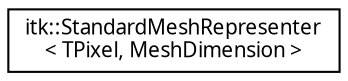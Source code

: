 digraph "Graphical Class Hierarchy"
{
  edge [fontname="FreeSans.ttf",fontsize="10",labelfontname="FreeSans.ttf",labelfontsize="10"];
  node [fontname="FreeSans.ttf",fontsize="10",shape=record];
  rankdir="LR";
  Node1 [label="itk::StandardMeshRepresenter\l\< TPixel, MeshDimension \>",height=0.2,width=0.4,color="black", fillcolor="white", style="filled",URL="$classitk_1_1StandardMeshRepresenter.html",tooltip="A representer for scalar valued itk Meshs. "];
}
